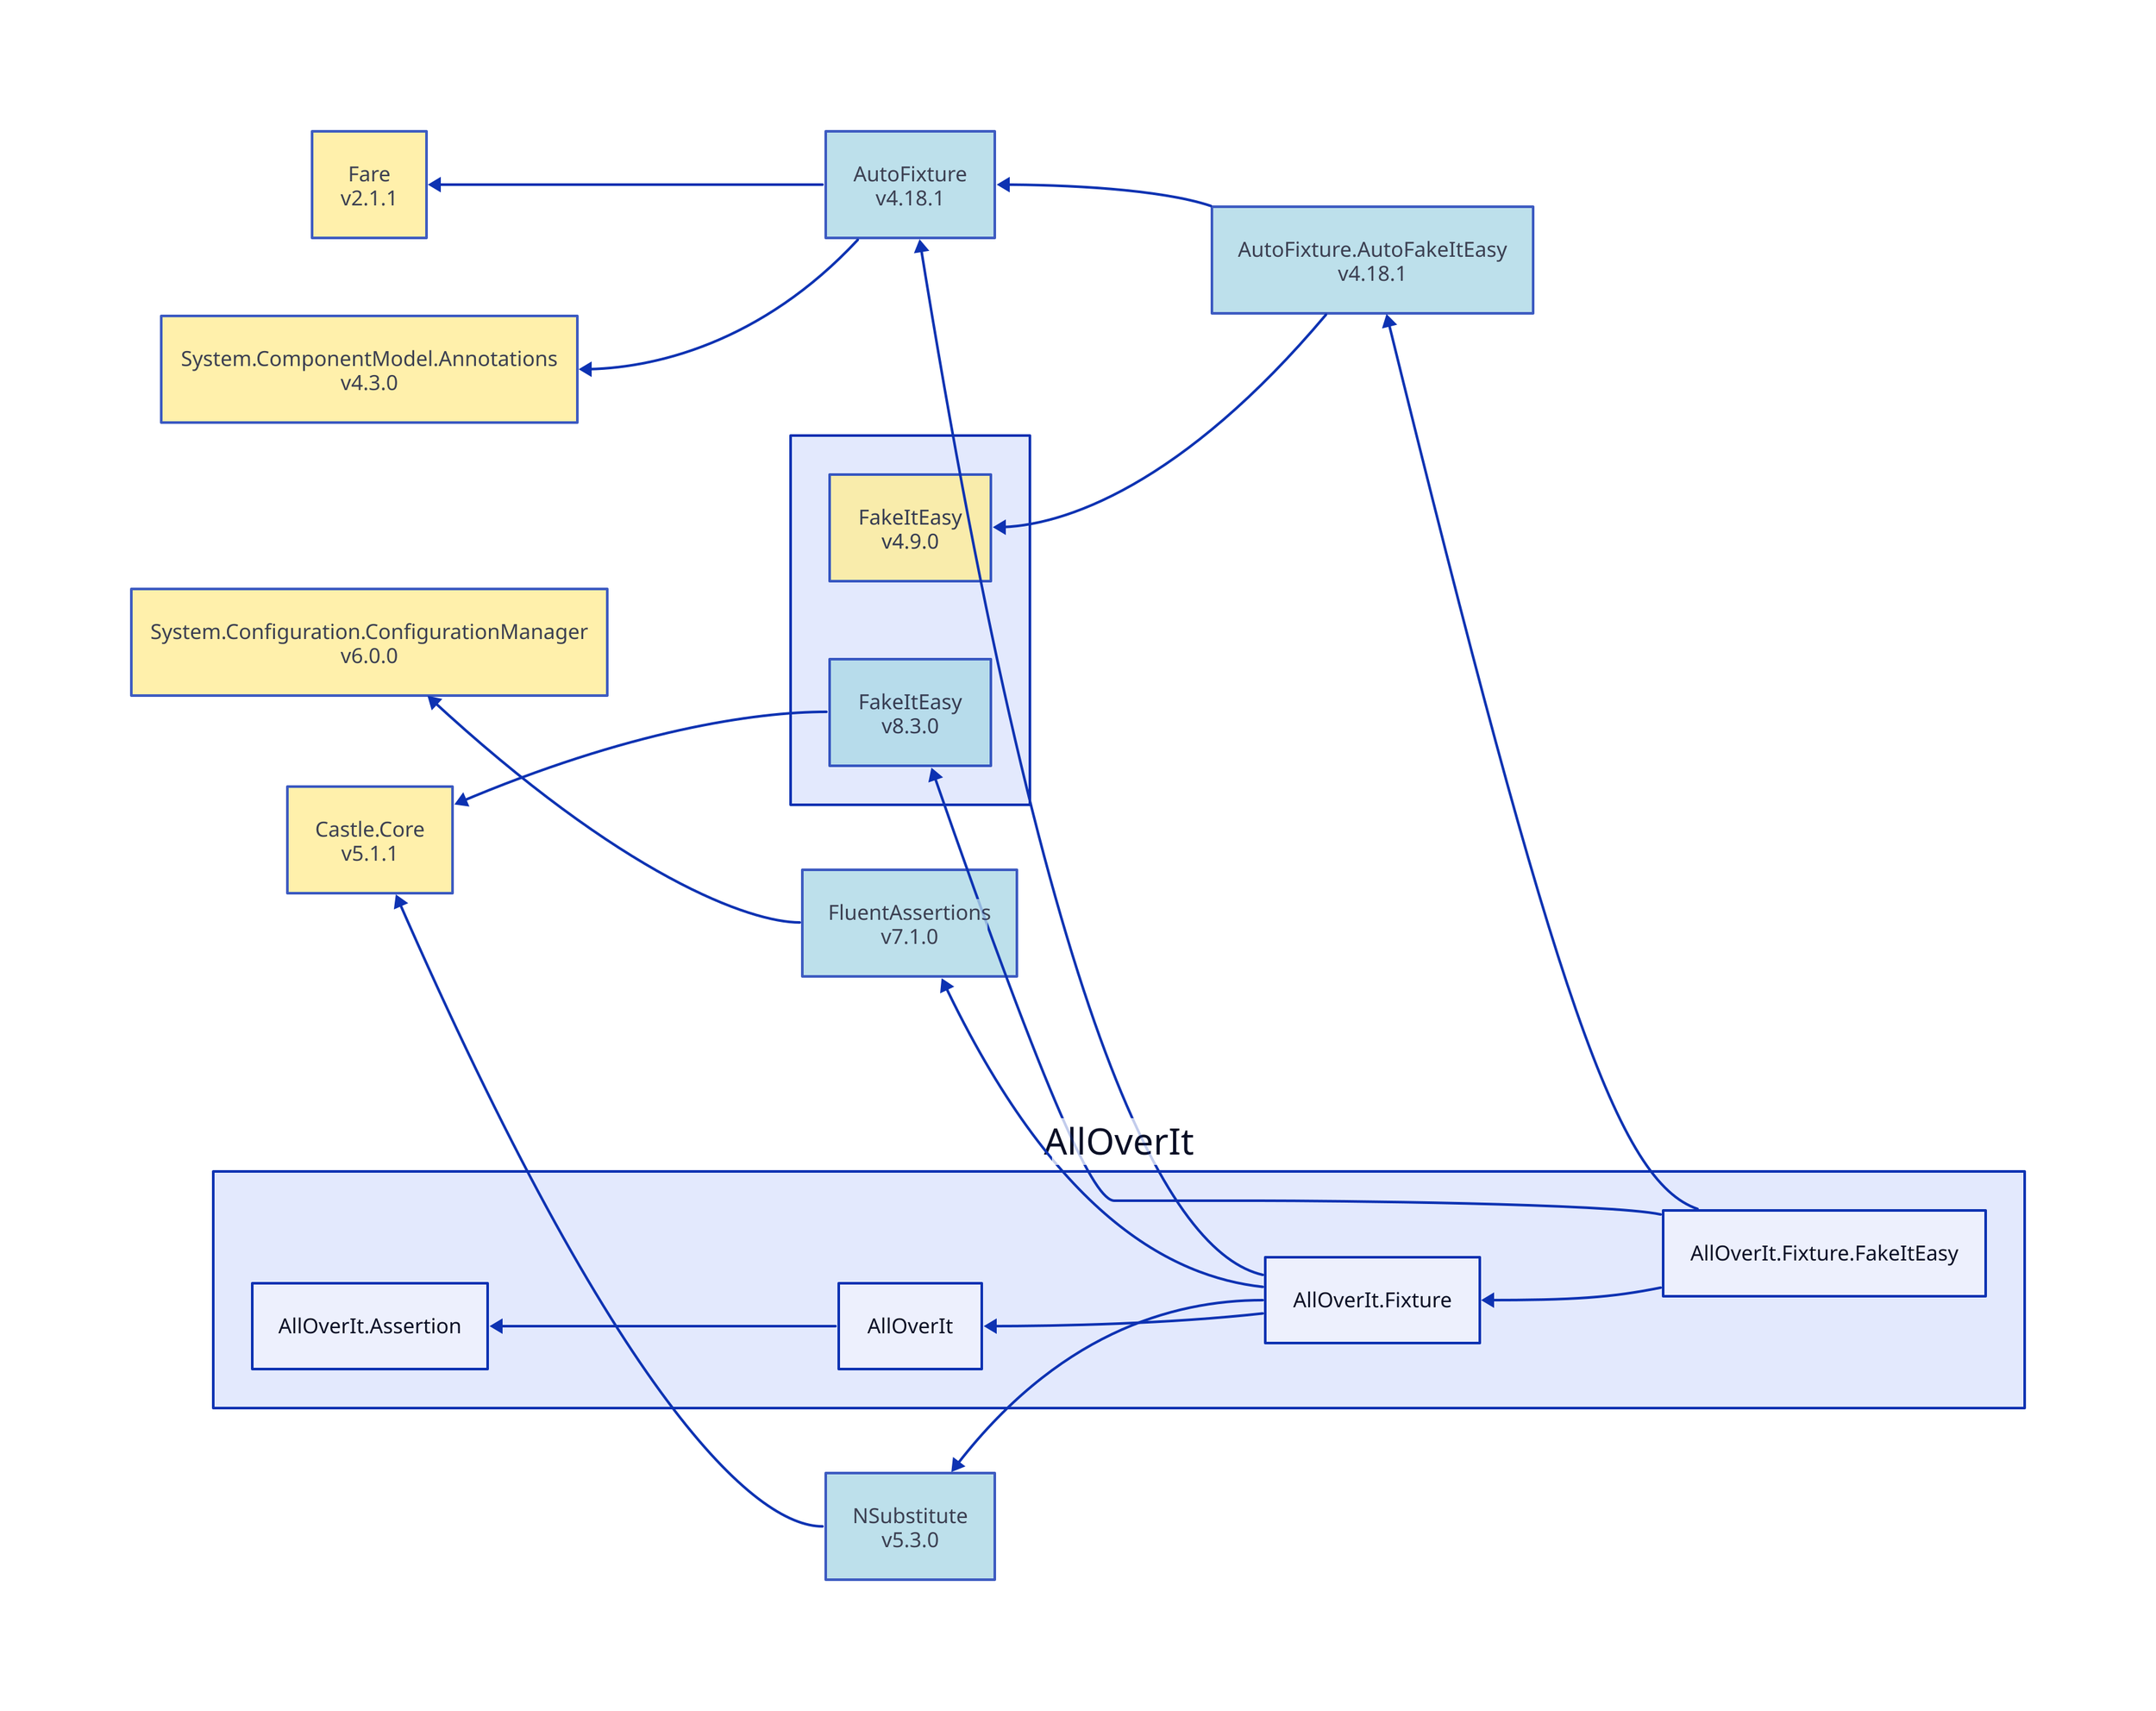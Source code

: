 direction: left

aoi: AllOverIt
aoi.alloverit-fixture-fakeiteasy: AllOverIt.Fixture.FakeItEasy
autofixture-autofakeiteasy_4-18-1: AutoFixture.AutoFakeItEasy\nv4.18.1
autofixture-autofakeiteasy_4-18-1.style.fill: "#ADD8E6"
autofixture-autofakeiteasy_4-18-1.style.opacity: 0.8
autofixture_4-18-1: AutoFixture\nv4.18.1
autofixture_4-18-1.style.opacity: 0.8
autofixture_4-18-1.style.fill: "#ADD8E6"
autofixture_4-18-1 <- autofixture-autofakeiteasy_4-18-1
fakeiteasy-group: ""
fakeiteasy-group.fakeiteasy_4-9-0: FakeItEasy\nv4.9.0
fakeiteasy-group.fakeiteasy_4-9-0.style.fill: "#FFEC96"
fakeiteasy-group.fakeiteasy_4-9-0.style.opacity: 0.8
fakeiteasy-group.fakeiteasy_4-9-0 <- autofixture-autofakeiteasy_4-18-1
autofixture-autofakeiteasy_4-18-1 <- aoi.alloverit-fixture-fakeiteasy
fakeiteasy-group.fakeiteasy_8-3-0: FakeItEasy\nv8.3.0
fakeiteasy-group.fakeiteasy_8-3-0.style.fill: "#ADD8E6"
fakeiteasy-group.fakeiteasy_8-3-0.style.opacity: 0.8
castle-core_5-1-1: Castle.Core\nv5.1.1
castle-core_5-1-1.style.fill: "#FFEC96"
castle-core_5-1-1.style.opacity: 0.8
castle-core_5-1-1 <- fakeiteasy-group.fakeiteasy_8-3-0
fakeiteasy-group.fakeiteasy_8-3-0 <- aoi.alloverit-fixture-fakeiteasy
aoi.alloverit-fixture: AllOverIt.Fixture
fare_2-1-1: Fare\nv2.1.1
fare_2-1-1.style.fill: "#FFEC96"
fare_2-1-1.style.opacity: 0.8
fare_2-1-1 <- autofixture_4-18-1
system-componentmodel-annotations_4-3-0: System.ComponentModel.Annotations\nv4.3.0
system-componentmodel-annotations_4-3-0.style.fill: "#FFEC96"
system-componentmodel-annotations_4-3-0.style.opacity: 0.8
system-componentmodel-annotations_4-3-0 <- autofixture_4-18-1
autofixture_4-18-1 <- aoi.alloverit-fixture
fluentassertions_7-1-0: FluentAssertions\nv7.1.0
fluentassertions_7-1-0.style.fill: "#ADD8E6"
fluentassertions_7-1-0.style.opacity: 0.8
system-configuration-configurationmanager_6-0-0: System.Configuration.ConfigurationManager\nv6.0.0
system-configuration-configurationmanager_6-0-0.style.fill: "#FFEC96"
system-configuration-configurationmanager_6-0-0.style.opacity: 0.8
system-configuration-configurationmanager_6-0-0 <- fluentassertions_7-1-0
fluentassertions_7-1-0 <- aoi.alloverit-fixture
nsubstitute_5-3-0: NSubstitute\nv5.3.0
nsubstitute_5-3-0.style.fill: "#ADD8E6"
nsubstitute_5-3-0.style.opacity: 0.8
castle-core_5-1-1 <- nsubstitute_5-3-0
nsubstitute_5-3-0 <- aoi.alloverit-fixture
aoi.alloverit: AllOverIt
aoi.alloverit-assertion: AllOverIt.Assertion
aoi.alloverit-assertion <- aoi.alloverit
aoi.alloverit <- aoi.alloverit-fixture
aoi.alloverit-fixture <- aoi.alloverit-fixture-fakeiteasy

